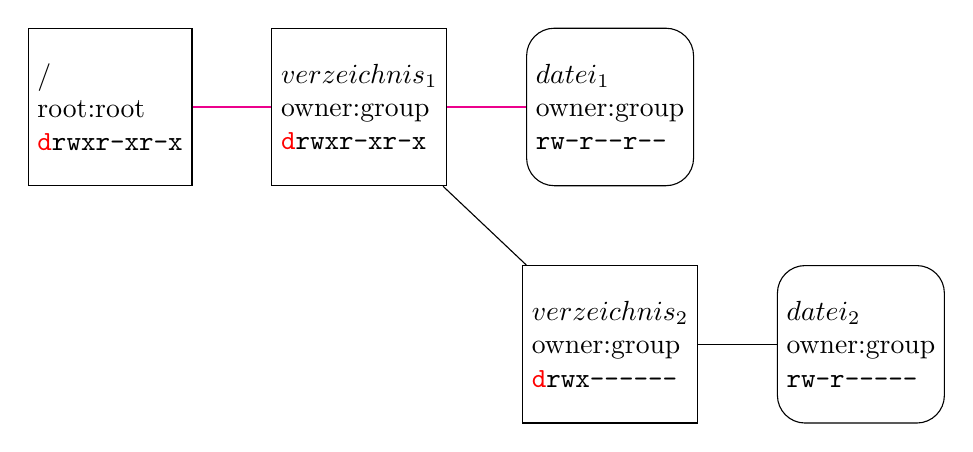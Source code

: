 \begin{tikzpicture}[
  dir/.style={align=left, draw, minimum size = 2cm},
  file/.style={align=left, draw, rounded corners=10pt, minimum size=2cm}
]
\node[dir] (r) {/ \\ root:root \\ \texttt{\textcolor{red}{d}rwxr-xr-x}};

\node[right=of r, dir] (d1) {$verzeichnis_1$ \\ owner:group \\ \texttt{\textcolor{red}{d}rwxr-xr-x}};
\draw[magenta, thick] (r) -- (d1);

\node[right=of d1, file] (f1) {$datei_1$ \\ owner:group \\ \texttt{rw-r-{}-r-{}-}};
\draw[magenta, thick] (d1) -- (f1);

\node[below=of f1, dir] (d2) {$verzeichnis_2$ \\ owner:group \\ \texttt{\textcolor{red}{d}rwx-{}-{}-{}-{}-{}-}};
\draw (d1) -- (d2);

\node[right=of d2, file] (f2) {$datei_2$ \\ owner:group \\ \texttt{rw-r-{}-{}-{}-{}-}};
\draw (d2) -- (f2);

\end{tikzpicture}
